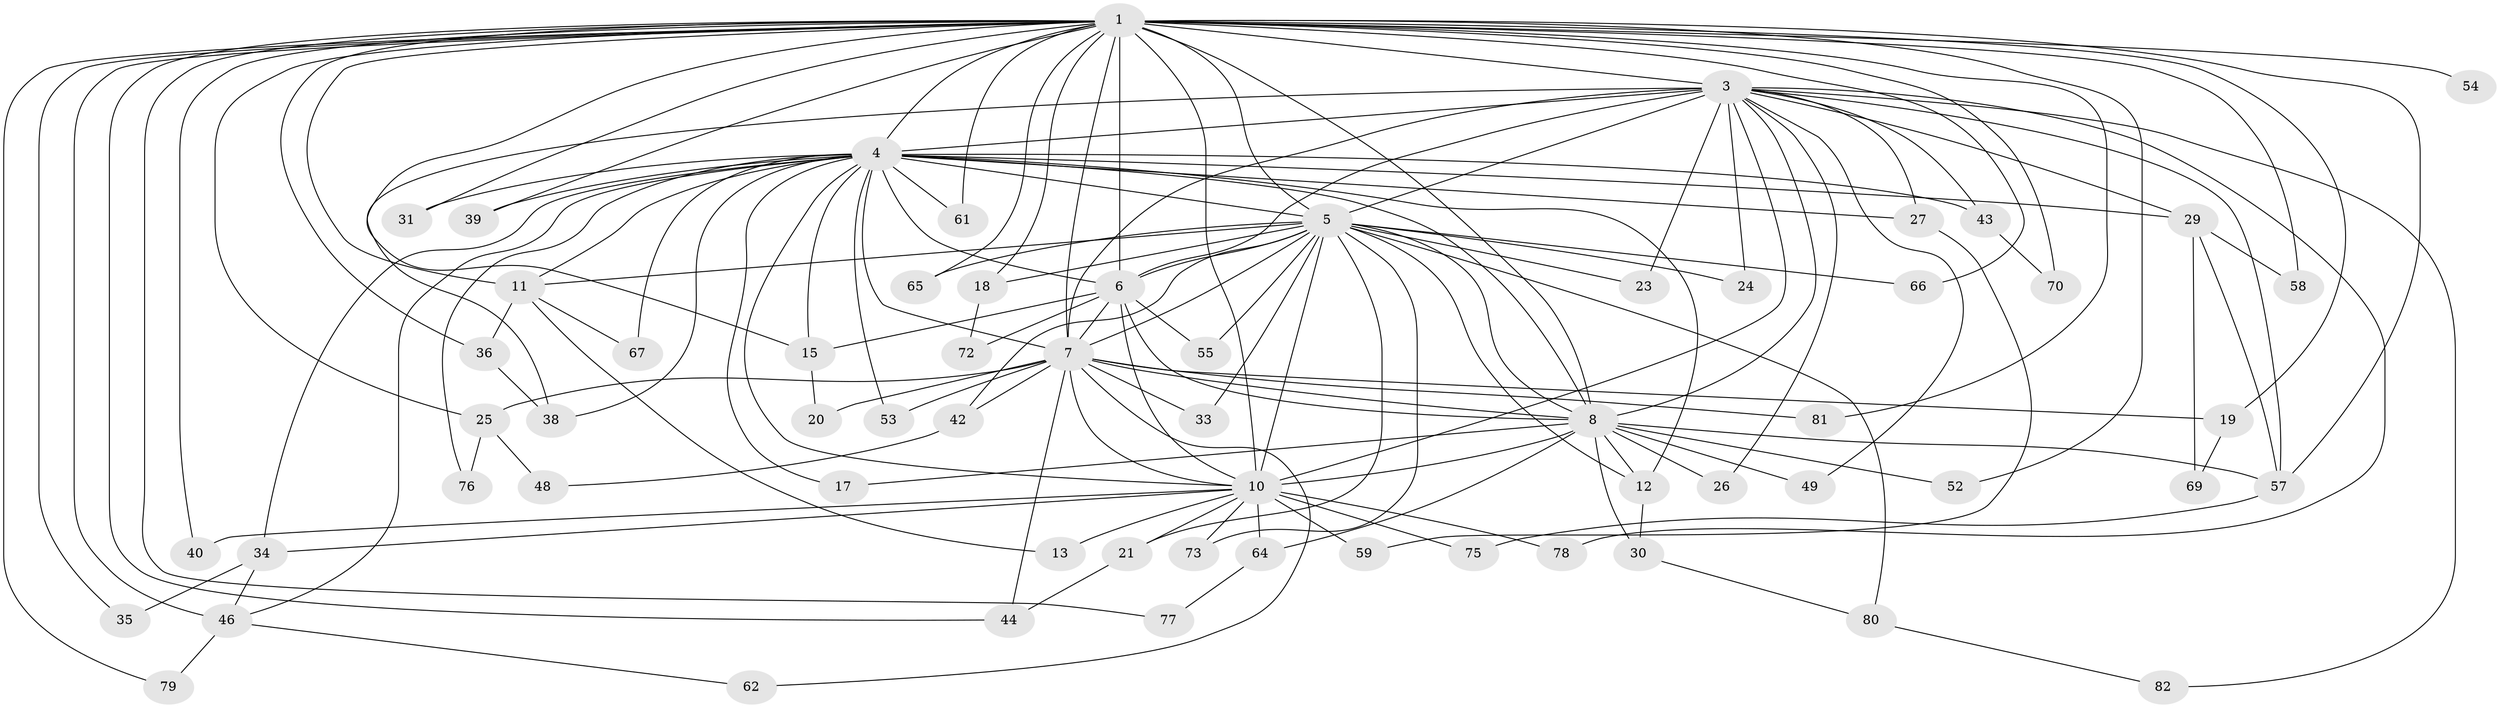 // Generated by graph-tools (version 1.1) at 2025/23/03/03/25 07:23:45]
// undirected, 63 vertices, 145 edges
graph export_dot {
graph [start="1"]
  node [color=gray90,style=filled];
  1 [super="+2"];
  3 [super="+22"];
  4 [super="+71"];
  5 [super="+9"];
  6 [super="+50"];
  7 [super="+37"];
  8 [super="+14"];
  10 [super="+16"];
  11 [super="+56"];
  12;
  13;
  15 [super="+47"];
  17;
  18 [super="+28"];
  19;
  20;
  21 [super="+51"];
  23;
  24;
  25 [super="+32"];
  26;
  27;
  29 [super="+74"];
  30 [super="+45"];
  31;
  33 [super="+41"];
  34;
  35;
  36;
  38 [super="+83"];
  39;
  40;
  42 [super="+60"];
  43;
  44;
  46 [super="+68"];
  48;
  49;
  52;
  53;
  54;
  55;
  57 [super="+63"];
  58;
  59;
  61;
  62;
  64;
  65;
  66;
  67;
  69;
  70;
  72;
  73;
  75;
  76;
  77;
  78;
  79;
  80;
  81;
  82;
  1 -- 3 [weight=2];
  1 -- 4 [weight=2];
  1 -- 5 [weight=4];
  1 -- 6 [weight=3];
  1 -- 7 [weight=2];
  1 -- 8 [weight=2];
  1 -- 10 [weight=2];
  1 -- 15;
  1 -- 18;
  1 -- 19;
  1 -- 44;
  1 -- 46 [weight=2];
  1 -- 54 [weight=2];
  1 -- 61;
  1 -- 66;
  1 -- 70;
  1 -- 77;
  1 -- 65;
  1 -- 11;
  1 -- 79;
  1 -- 81;
  1 -- 25 [weight=2];
  1 -- 31;
  1 -- 35;
  1 -- 36;
  1 -- 39;
  1 -- 40;
  1 -- 52;
  1 -- 57;
  1 -- 58;
  3 -- 4;
  3 -- 5 [weight=2];
  3 -- 6;
  3 -- 7 [weight=2];
  3 -- 8;
  3 -- 10;
  3 -- 24;
  3 -- 27;
  3 -- 29;
  3 -- 38;
  3 -- 43;
  3 -- 78;
  3 -- 82;
  3 -- 57;
  3 -- 49;
  3 -- 26;
  3 -- 23;
  4 -- 5 [weight=2];
  4 -- 6;
  4 -- 7;
  4 -- 8;
  4 -- 10;
  4 -- 11;
  4 -- 12;
  4 -- 15;
  4 -- 17;
  4 -- 27;
  4 -- 29;
  4 -- 31;
  4 -- 34;
  4 -- 38;
  4 -- 39;
  4 -- 43;
  4 -- 53;
  4 -- 61;
  4 -- 67;
  4 -- 76;
  4 -- 46;
  5 -- 6 [weight=2];
  5 -- 7 [weight=2];
  5 -- 8 [weight=2];
  5 -- 10 [weight=2];
  5 -- 12;
  5 -- 18 [weight=2];
  5 -- 42;
  5 -- 55;
  5 -- 65;
  5 -- 66;
  5 -- 73;
  5 -- 33;
  5 -- 80;
  5 -- 21;
  5 -- 23;
  5 -- 24;
  5 -- 11;
  6 -- 7;
  6 -- 8;
  6 -- 10;
  6 -- 55;
  6 -- 72;
  6 -- 15;
  7 -- 8;
  7 -- 10;
  7 -- 19;
  7 -- 20;
  7 -- 25;
  7 -- 42 [weight=2];
  7 -- 44;
  7 -- 53;
  7 -- 62;
  7 -- 81;
  7 -- 33;
  8 -- 10;
  8 -- 26;
  8 -- 30 [weight=2];
  8 -- 49;
  8 -- 57;
  8 -- 64;
  8 -- 17;
  8 -- 52;
  8 -- 12;
  10 -- 13;
  10 -- 21;
  10 -- 34;
  10 -- 40;
  10 -- 59;
  10 -- 64;
  10 -- 73;
  10 -- 75;
  10 -- 78;
  11 -- 13;
  11 -- 36;
  11 -- 67;
  12 -- 30;
  15 -- 20;
  18 -- 72;
  19 -- 69;
  21 -- 44;
  25 -- 48;
  25 -- 76;
  27 -- 59;
  29 -- 58;
  29 -- 69;
  29 -- 57;
  30 -- 80;
  34 -- 35;
  34 -- 46;
  36 -- 38;
  42 -- 48;
  43 -- 70;
  46 -- 62;
  46 -- 79;
  57 -- 75;
  64 -- 77;
  80 -- 82;
}
